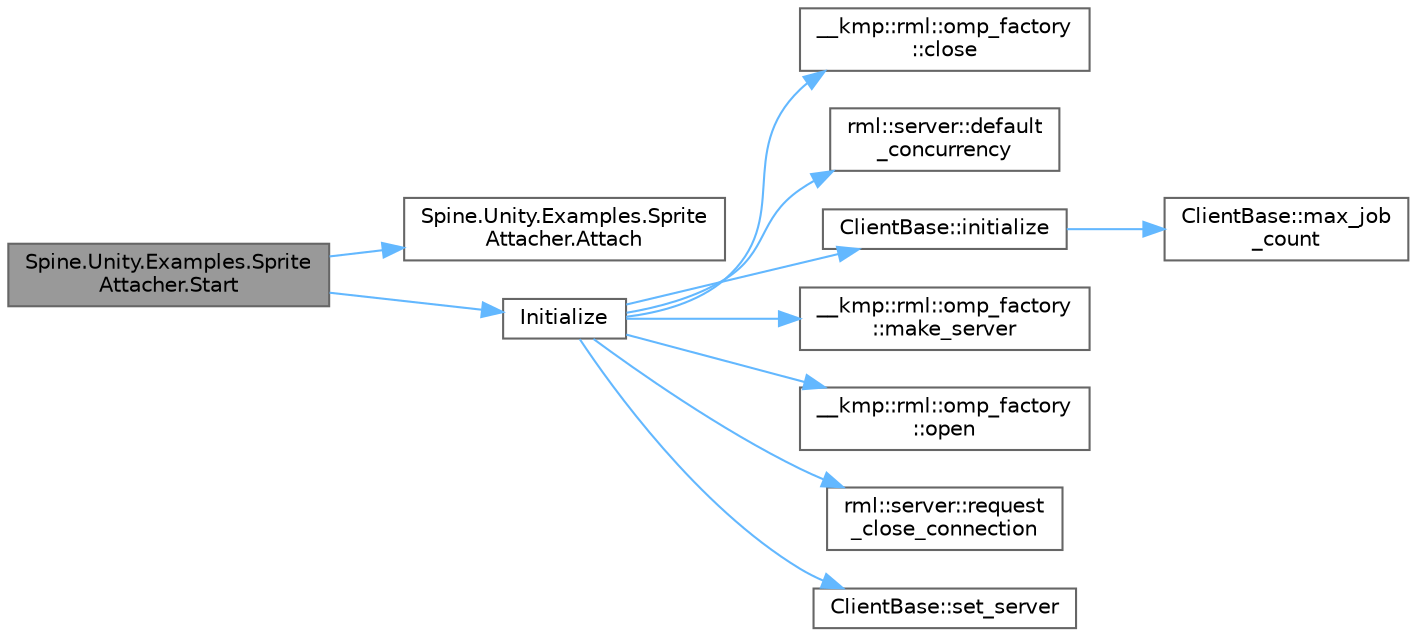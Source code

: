 digraph "Spine.Unity.Examples.SpriteAttacher.Start"
{
 // LATEX_PDF_SIZE
  bgcolor="transparent";
  edge [fontname=Helvetica,fontsize=10,labelfontname=Helvetica,labelfontsize=10];
  node [fontname=Helvetica,fontsize=10,shape=box,height=0.2,width=0.4];
  rankdir="LR";
  Node1 [id="Node000001",label="Spine.Unity.Examples.Sprite\lAttacher.Start",height=0.2,width=0.4,color="gray40", fillcolor="grey60", style="filled", fontcolor="black",tooltip=" "];
  Node1 -> Node2 [id="edge1_Node000001_Node000002",color="steelblue1",style="solid",tooltip=" "];
  Node2 [id="Node000002",label="Spine.Unity.Examples.Sprite\lAttacher.Attach",height=0.2,width=0.4,color="grey40", fillcolor="white", style="filled",URL="$class_spine_1_1_unity_1_1_examples_1_1_sprite_attacher.html#ae0ff98ac00bced42681c25f71c13a6aa",tooltip="Update the slot's attachment to the Attachment generated from the sprite."];
  Node1 -> Node3 [id="edge2_Node000001_Node000003",color="steelblue1",style="solid",tooltip=" "];
  Node3 [id="Node000003",label="Initialize",height=0.2,width=0.4,color="grey40", fillcolor="white", style="filled",URL="$test__rml__tbb_8cpp.html#a98b1050f09da390896f964fb7a892391",tooltip=" "];
  Node3 -> Node4 [id="edge3_Node000003_Node000004",color="steelblue1",style="solid",tooltip=" "];
  Node4 [id="Node000004",label="__kmp::rml::omp_factory\l::close",height=0.2,width=0.4,color="grey40", fillcolor="white", style="filled",URL="$class____kmp_1_1rml_1_1omp__factory.html#ac5cd7885c15546edcbbbfe05dd14c283",tooltip="Close factory."];
  Node3 -> Node5 [id="edge4_Node000003_Node000005",color="steelblue1",style="solid",tooltip=" "];
  Node5 [id="Node000005",label="rml::server::default\l_concurrency",height=0.2,width=0.4,color="grey40", fillcolor="white", style="filled",URL="$classrml_1_1server.html#ab724107e297226ef26538315091a50b1",tooltip="Default level of concurrency for which RML strives when there are no non-RML threads running."];
  Node3 -> Node6 [id="edge5_Node000003_Node000006",color="steelblue1",style="solid",tooltip=" "];
  Node6 [id="Node000006",label="ClientBase::initialize",height=0.2,width=0.4,color="grey40", fillcolor="white", style="filled",URL="$class_client_base.html#aef944515ea6728b68d51cf13dd69666d",tooltip=" "];
  Node6 -> Node7 [id="edge6_Node000006_Node000007",color="steelblue1",style="solid",tooltip=" "];
  Node7 [id="Node000007",label="ClientBase::max_job\l_count",height=0.2,width=0.4,color="grey40", fillcolor="white", style="filled",URL="$class_client_base.html#a628fdec27acc07826e62372eb4de8dab",tooltip=" "];
  Node3 -> Node8 [id="edge7_Node000003_Node000008",color="steelblue1",style="solid",tooltip=" "];
  Node8 [id="Node000008",label="__kmp::rml::omp_factory\l::make_server",height=0.2,width=0.4,color="grey40", fillcolor="white", style="filled",URL="$class____kmp_1_1rml_1_1omp__factory.html#a68dfe871a7ea8da28614e4d1f8b7f0aa",tooltip="Factory method to be called by client to create a server object."];
  Node3 -> Node9 [id="edge8_Node000003_Node000009",color="steelblue1",style="solid",tooltip=" "];
  Node9 [id="Node000009",label="__kmp::rml::omp_factory\l::open",height=0.2,width=0.4,color="grey40", fillcolor="white", style="filled",URL="$class____kmp_1_1rml_1_1omp__factory.html#ae212dc899bfc62e9bf23ad0f99bf0024",tooltip="Open factory."];
  Node3 -> Node10 [id="edge9_Node000003_Node000010",color="steelblue1",style="solid",tooltip=" "];
  Node10 [id="Node000010",label="rml::server::request\l_close_connection",height=0.2,width=0.4,color="grey40", fillcolor="white", style="filled",URL="$classrml_1_1server.html#a3119d8d6c2d17932610653f6fda4f87a",tooltip="Request that connection to server be closed."];
  Node3 -> Node11 [id="edge10_Node000003_Node000011",color="steelblue1",style="solid",tooltip=" "];
  Node11 [id="Node000011",label="ClientBase::set_server",height=0.2,width=0.4,color="grey40", fillcolor="white", style="filled",URL="$class_client_base.html#a5eff33ac6ad0b9f068a60b5668a6176e",tooltip=" "];
}
